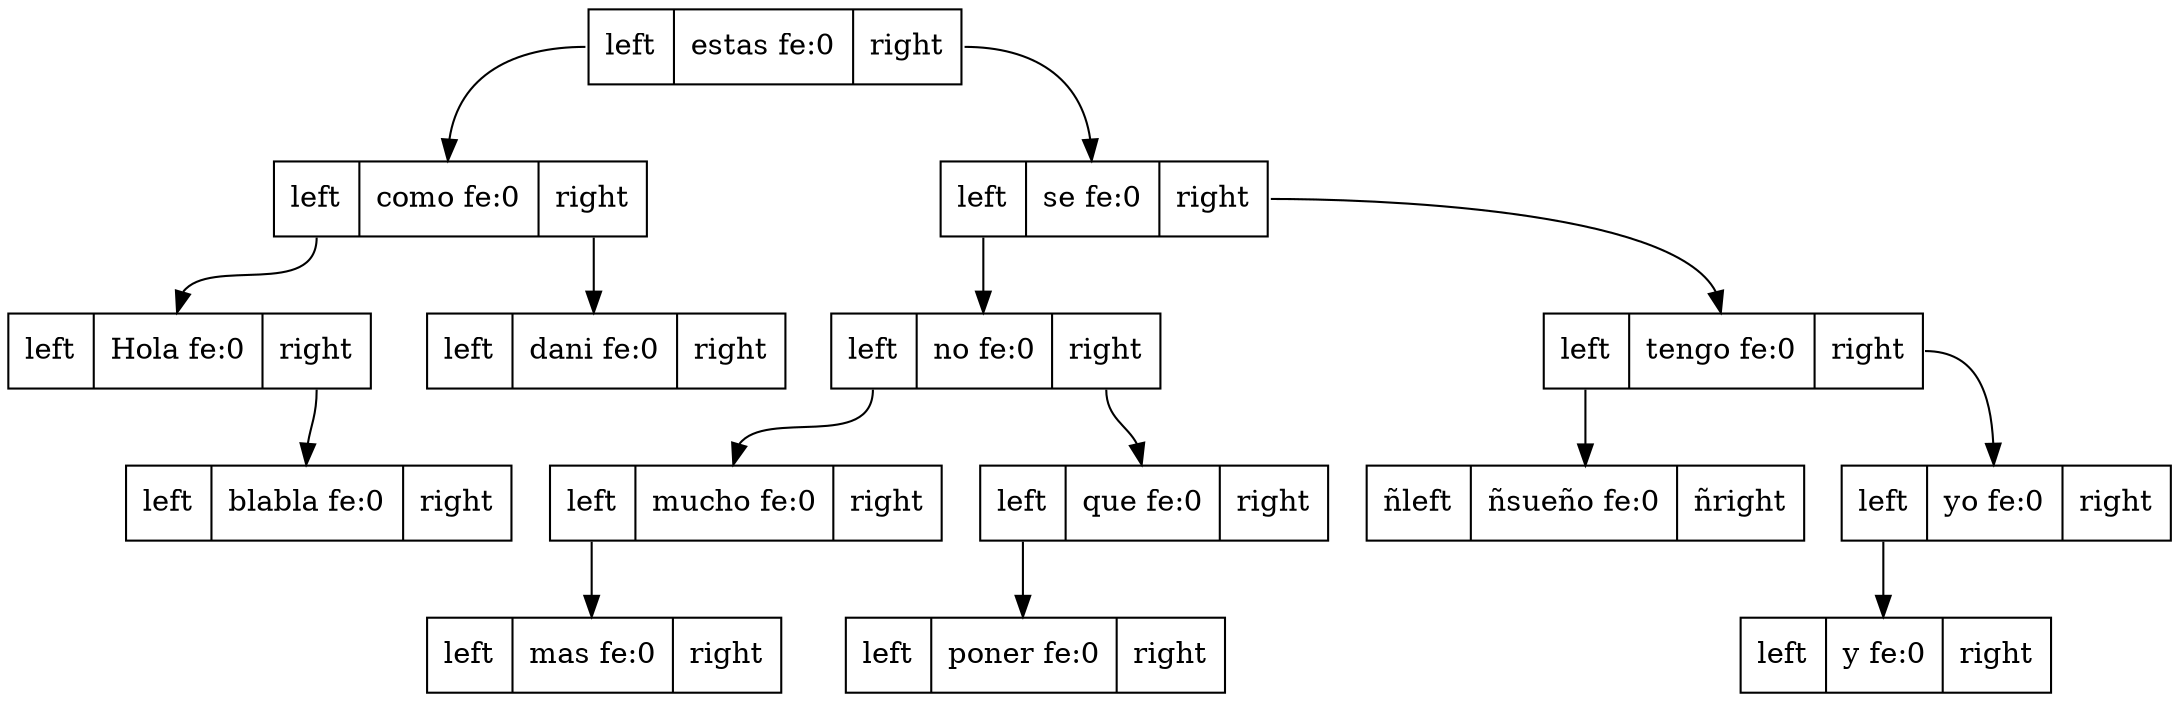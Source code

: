 digraph G{ 
 node[shape=record]; 
estas[label="<estasl>left|<estasm>estas fe:0|<estasr>right"];
como[label="<comol>left|<comom>como fe:0|<comor>right"];
Hola[label="<Holal>left|<Holam>Hola fe:0|<Holar>right"];
blabla[label="<blablal>left|<blablam>blabla fe:0|<blablar>right"];
Hola:Holar->blabla:blablam;
como:comol->Hola:Holam;
dani[label="<danil>left|<danim>dani fe:0|<danir>right"];
como:comor->dani:danim;
estas:estasl->como:comom;
se[label="<sel>left|<sem>se fe:0|<ser>right"];
no[label="<nol>left|<nom>no fe:0|<nor>right"];
mucho[label="<muchol>left|<muchom>mucho fe:0|<muchor>right"];
mas[label="<masl>left|<masm>mas fe:0|<masr>right"];
mucho:muchol->mas:masm;
no:nol->mucho:muchom;
que[label="<quel>left|<quem>que fe:0|<quer>right"];
poner[label="<ponerl>left|<ponerm>poner fe:0|<ponerr>right"];
que:quel->poner:ponerm;
no:nor->que:quem;
se:sel->no:nom;
tengo[label="<tengol>left|<tengom>tengo fe:0|<tengor>right"];
sueño[label="<sueñol>left|<sueñom>sueño fe:0|<sueñor>right"];
tengo:tengol->sueño:sueñom;
yo[label="<yol>left|<yom>yo fe:0|<yor>right"];
y[label="<yl>left|<ym>y fe:0|<yr>right"];
yo:yol->y:ym;
tengo:tengor->yo:yom;
se:ser->tengo:tengom;
estas:estasr->se:sem;
}